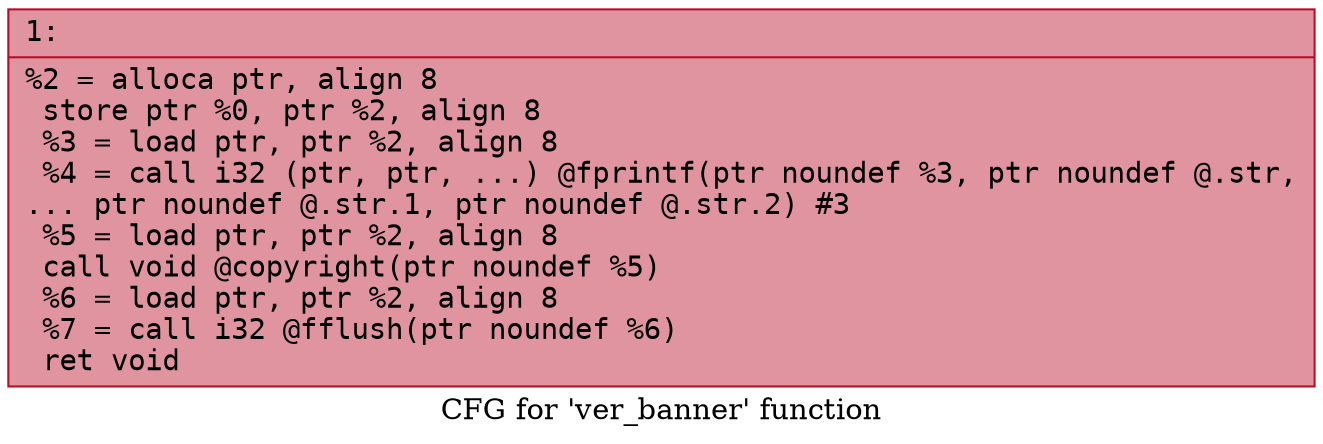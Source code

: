 digraph "CFG for 'ver_banner' function" {
	label="CFG for 'ver_banner' function";

	Node0x600001605f40 [shape=record,color="#b70d28ff", style=filled, fillcolor="#b70d2870" fontname="Courier",label="{1:\l|  %2 = alloca ptr, align 8\l  store ptr %0, ptr %2, align 8\l  %3 = load ptr, ptr %2, align 8\l  %4 = call i32 (ptr, ptr, ...) @fprintf(ptr noundef %3, ptr noundef @.str,\l... ptr noundef @.str.1, ptr noundef @.str.2) #3\l  %5 = load ptr, ptr %2, align 8\l  call void @copyright(ptr noundef %5)\l  %6 = load ptr, ptr %2, align 8\l  %7 = call i32 @fflush(ptr noundef %6)\l  ret void\l}"];
}
